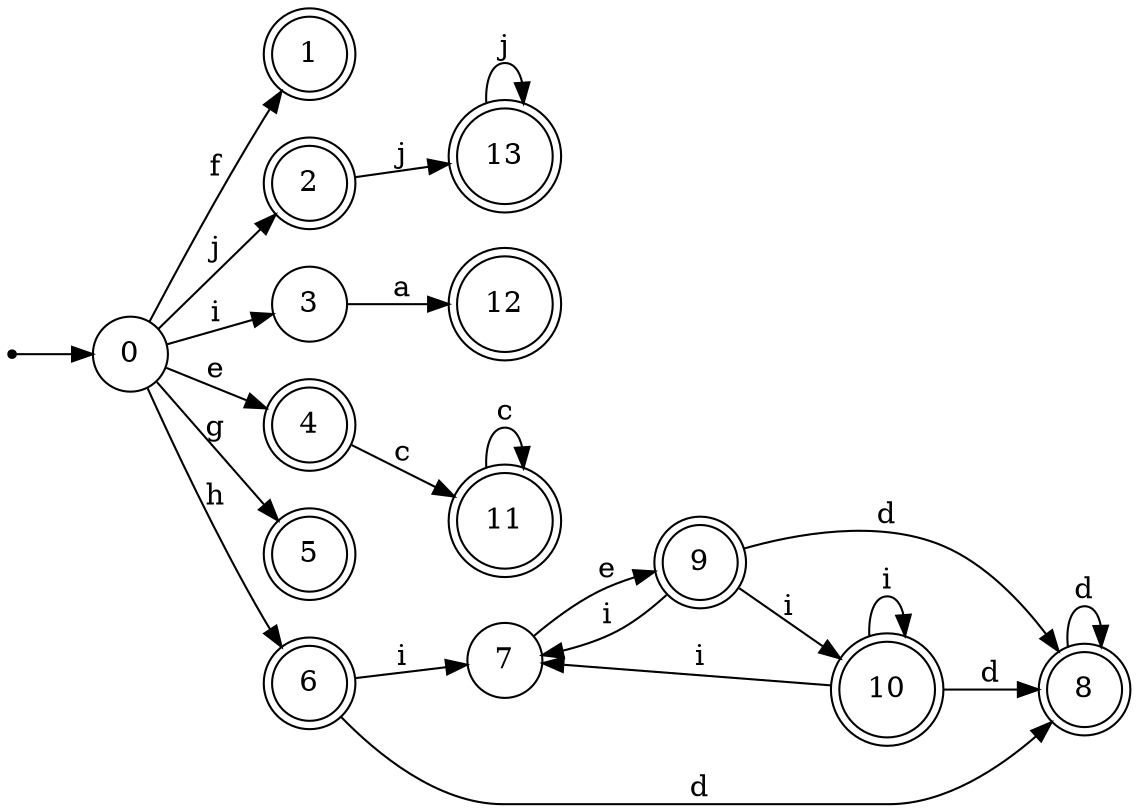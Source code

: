 digraph finite_state_machine {
rankdir=LR;
size="20,20";
node [shape = point]; "dummy0"
node [shape = circle]; "0";
"dummy0" -> "0";
node [shape = doublecircle]; "1";node [shape = doublecircle]; "2";node [shape = circle]; "3";
node [shape = doublecircle]; "4";node [shape = doublecircle]; "5";node [shape = doublecircle]; "6";node [shape = circle]; "7";
node [shape = doublecircle]; "8";node [shape = doublecircle]; "9";node [shape = doublecircle]; "10";node [shape = doublecircle]; "11";node [shape = doublecircle]; "12";node [shape = doublecircle]; "13";"0" -> "1" [label = "f"];
 "0" -> "2" [label = "j"];
 "0" -> "3" [label = "i"];
 "0" -> "4" [label = "e"];
 "0" -> "5" [label = "g"];
 "0" -> "6" [label = "h"];
 "6" -> "7" [label = "i"];
 "6" -> "8" [label = "d"];
 "8" -> "8" [label = "d"];
 "7" -> "9" [label = "e"];
 "9" -> "10" [label = "i"];
 "9" -> "7" [label = "i"];
 "9" -> "8" [label = "d"];
 "10" -> "10" [label = "i"];
 "10" -> "7" [label = "i"];
 "10" -> "8" [label = "d"];
 "4" -> "11" [label = "c"];
 "11" -> "11" [label = "c"];
 "3" -> "12" [label = "a"];
 "2" -> "13" [label = "j"];
 "13" -> "13" [label = "j"];
 }
